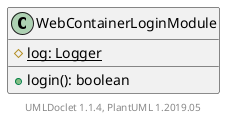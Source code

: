 @startuml

    class WebContainerLoginModule [[WebContainerLoginModule.html]] {
        {static} #log: Logger
        +login(): boolean
    }


    center footer UMLDoclet 1.1.4, PlantUML 1.2019.05
@enduml
